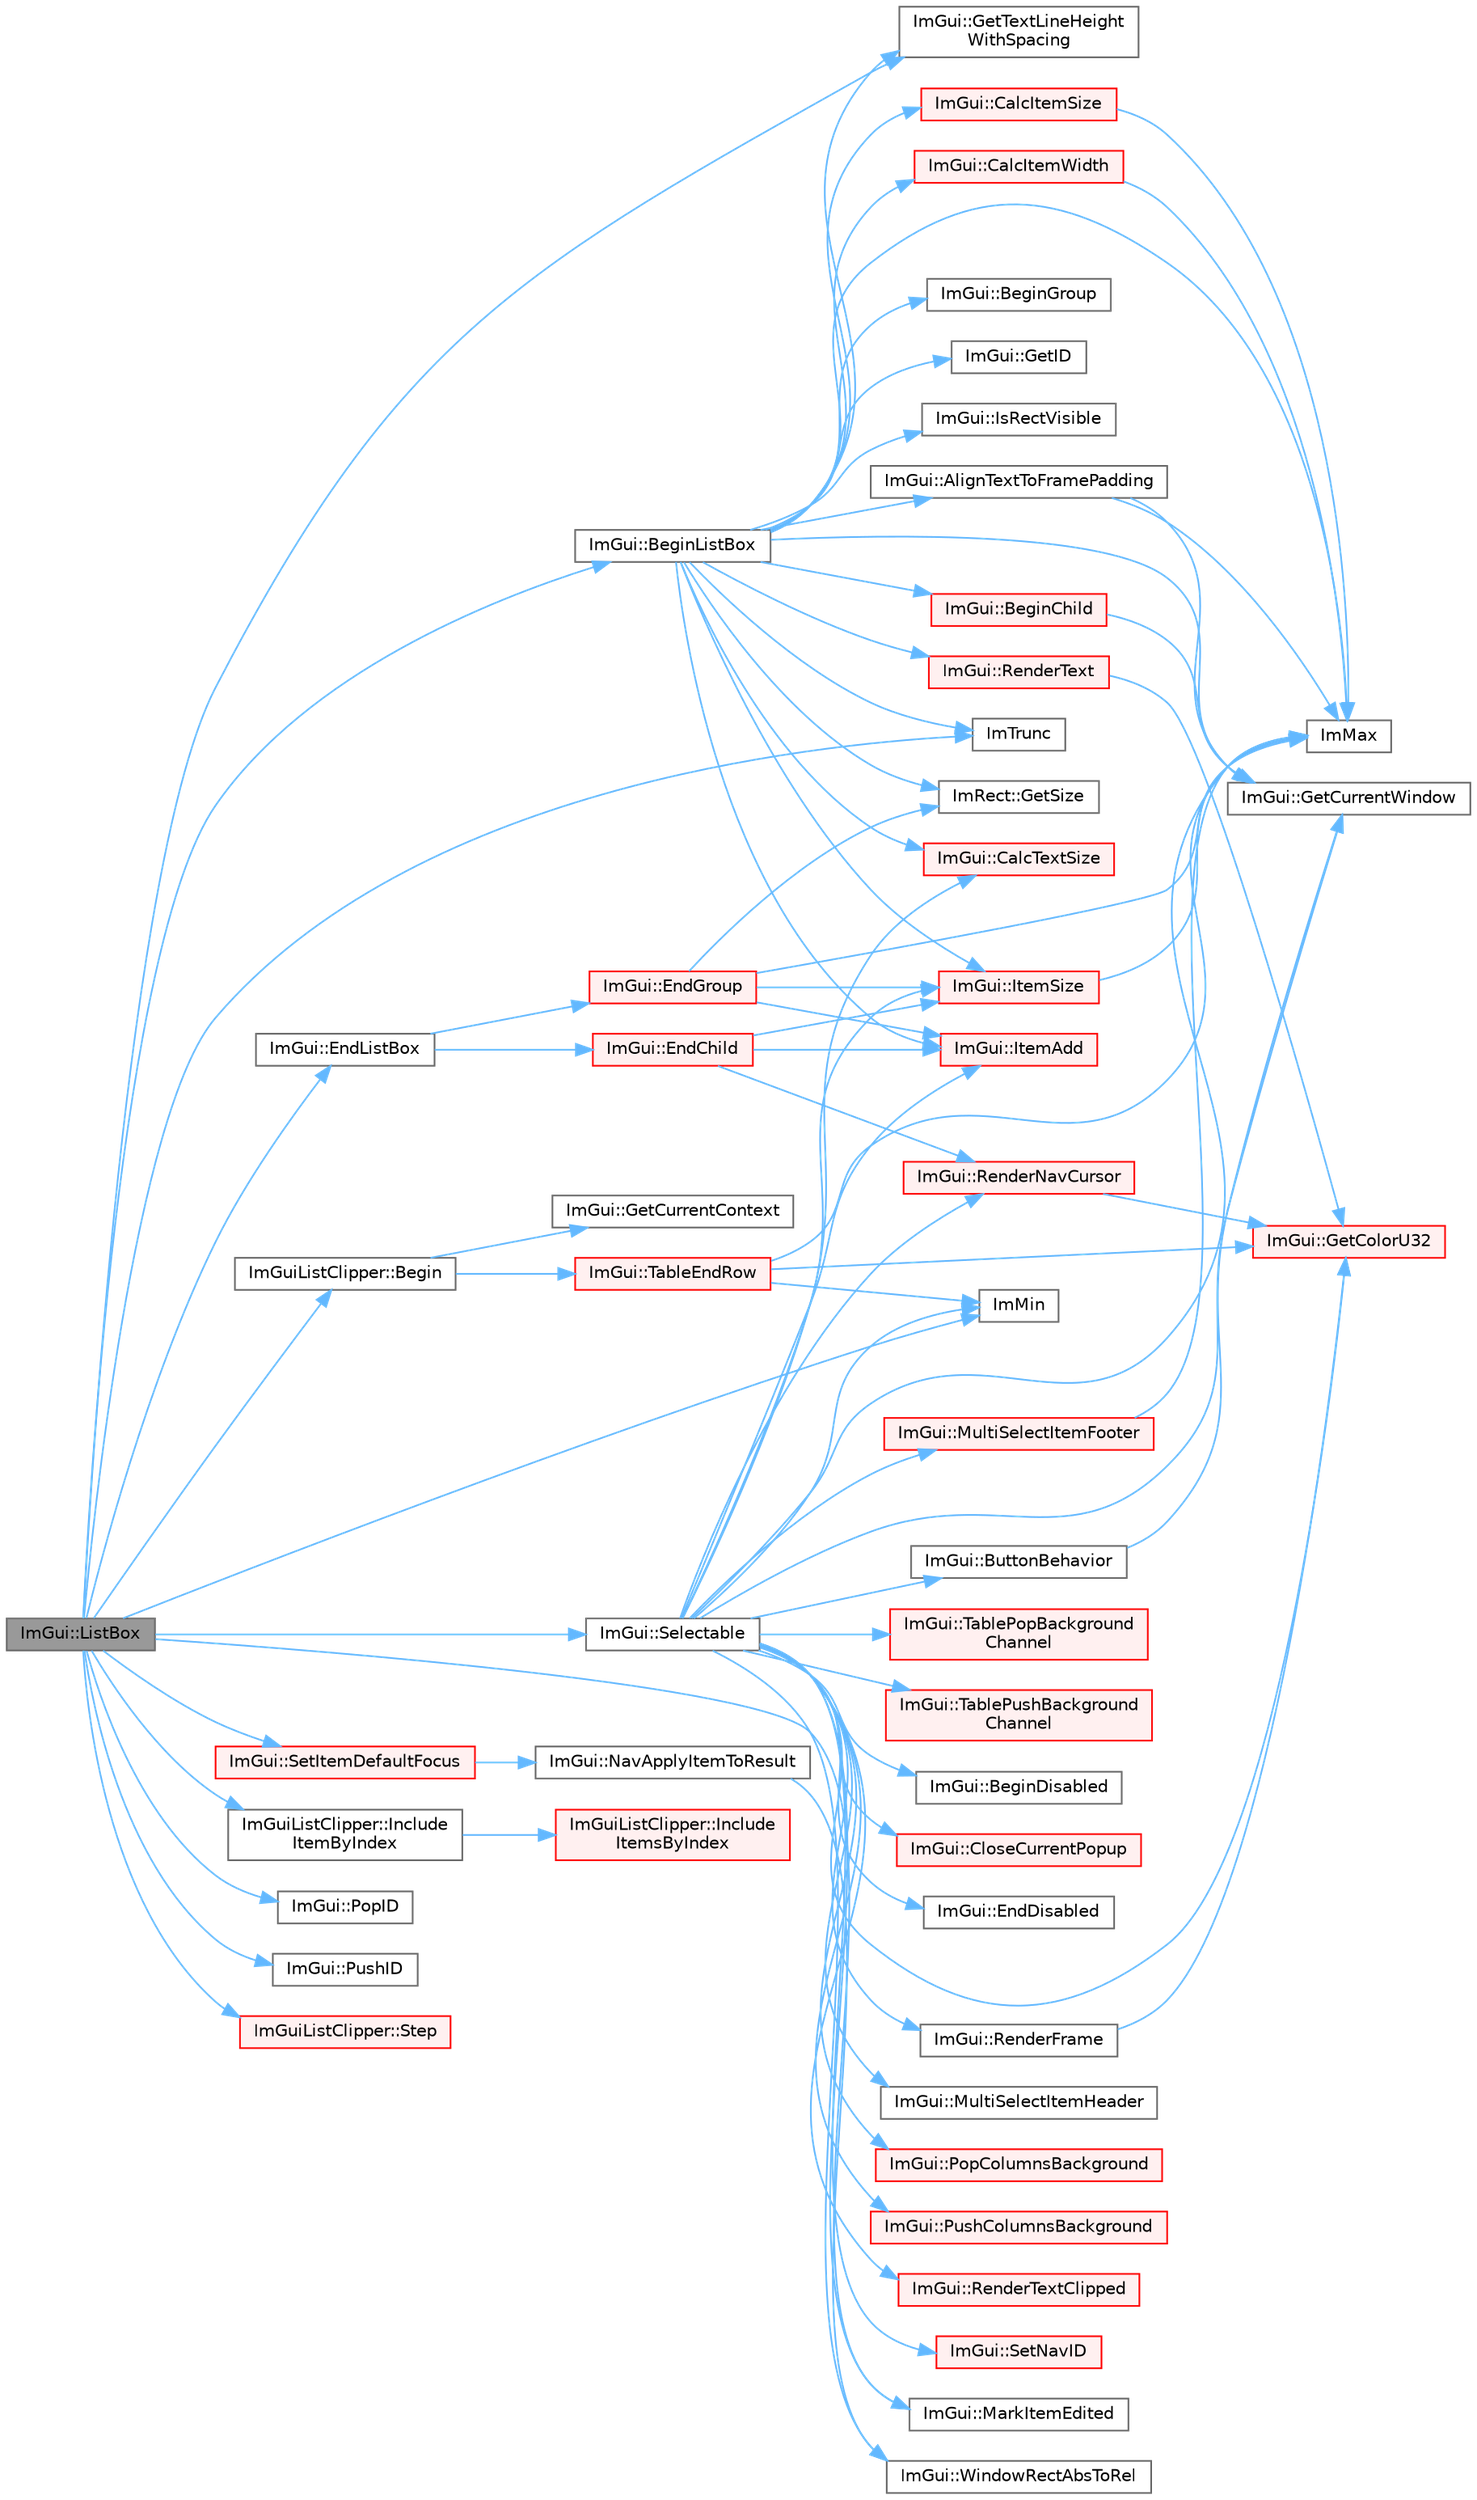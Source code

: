 digraph "ImGui::ListBox"
{
 // LATEX_PDF_SIZE
  bgcolor="transparent";
  edge [fontname=Helvetica,fontsize=10,labelfontname=Helvetica,labelfontsize=10];
  node [fontname=Helvetica,fontsize=10,shape=box,height=0.2,width=0.4];
  rankdir="LR";
  Node1 [id="Node000001",label="ImGui::ListBox",height=0.2,width=0.4,color="gray40", fillcolor="grey60", style="filled", fontcolor="black",tooltip=" "];
  Node1 -> Node2 [id="edge1_Node000001_Node000002",color="steelblue1",style="solid",tooltip=" "];
  Node2 [id="Node000002",label="ImGuiListClipper::Begin",height=0.2,width=0.4,color="grey40", fillcolor="white", style="filled",URL="$struct_im_gui_list_clipper.html#a746fbd724a41dbe88fef4875a2b1e9c7",tooltip=" "];
  Node2 -> Node3 [id="edge2_Node000002_Node000003",color="steelblue1",style="solid",tooltip=" "];
  Node3 [id="Node000003",label="ImGui::GetCurrentContext",height=0.2,width=0.4,color="grey40", fillcolor="white", style="filled",URL="$namespace_im_gui.html#af557a6de5538099a0f6047eb994bbf42",tooltip=" "];
  Node2 -> Node4 [id="edge3_Node000002_Node000004",color="steelblue1",style="solid",tooltip=" "];
  Node4 [id="Node000004",label="ImGui::TableEndRow",height=0.2,width=0.4,color="red", fillcolor="#FFF0F0", style="filled",URL="$namespace_im_gui.html#a6bc4ce6f7ff9f8268473f5e538a1181f",tooltip=" "];
  Node4 -> Node9 [id="edge4_Node000004_Node000009",color="steelblue1",style="solid",tooltip=" "];
  Node9 [id="Node000009",label="ImGui::GetColorU32",height=0.2,width=0.4,color="red", fillcolor="#FFF0F0", style="filled",URL="$namespace_im_gui.html#a0de2d9bd347d9866511eb8d014e62556",tooltip=" "];
  Node4 -> Node6 [id="edge5_Node000004_Node000006",color="steelblue1",style="solid",tooltip=" "];
  Node6 [id="Node000006",label="ImMax",height=0.2,width=0.4,color="grey40", fillcolor="white", style="filled",URL="$imgui__internal_8h.html#a7667efd95147d0422f140917c71a9226",tooltip=" "];
  Node4 -> Node7 [id="edge6_Node000004_Node000007",color="steelblue1",style="solid",tooltip=" "];
  Node7 [id="Node000007",label="ImMin",height=0.2,width=0.4,color="grey40", fillcolor="white", style="filled",URL="$imgui__internal_8h.html#a7f9d7828066a9d61b5630adcdf4655d3",tooltip=" "];
  Node1 -> Node25 [id="edge7_Node000001_Node000025",color="steelblue1",style="solid",tooltip=" "];
  Node25 [id="Node000025",label="ImGui::BeginListBox",height=0.2,width=0.4,color="grey40", fillcolor="white", style="filled",URL="$namespace_im_gui.html#a2f37c541760a39c189ebdd86c15b60d9",tooltip=" "];
  Node25 -> Node26 [id="edge8_Node000025_Node000026",color="steelblue1",style="solid",tooltip=" "];
  Node26 [id="Node000026",label="ImGui::AlignTextToFramePadding",height=0.2,width=0.4,color="grey40", fillcolor="white", style="filled",URL="$namespace_im_gui.html#ae14be3a3bec106de7c91aaa2a9a558a1",tooltip=" "];
  Node26 -> Node27 [id="edge9_Node000026_Node000027",color="steelblue1",style="solid",tooltip=" "];
  Node27 [id="Node000027",label="ImGui::GetCurrentWindow",height=0.2,width=0.4,color="grey40", fillcolor="white", style="filled",URL="$namespace_im_gui.html#ac452417b5004ca16a814a72cff153526",tooltip=" "];
  Node26 -> Node6 [id="edge10_Node000026_Node000006",color="steelblue1",style="solid",tooltip=" "];
  Node25 -> Node28 [id="edge11_Node000025_Node000028",color="steelblue1",style="solid",tooltip=" "];
  Node28 [id="Node000028",label="ImGui::BeginChild",height=0.2,width=0.4,color="red", fillcolor="#FFF0F0", style="filled",URL="$namespace_im_gui.html#aebac8b07ee9ea0e452c98813a3e907c3",tooltip=" "];
  Node28 -> Node27 [id="edge12_Node000028_Node000027",color="steelblue1",style="solid",tooltip=" "];
  Node25 -> Node526 [id="edge13_Node000025_Node000526",color="steelblue1",style="solid",tooltip=" "];
  Node526 [id="Node000526",label="ImGui::BeginGroup",height=0.2,width=0.4,color="grey40", fillcolor="white", style="filled",URL="$namespace_im_gui.html#a42407e196b7ed2a8755bff28aae9805f",tooltip=" "];
  Node25 -> Node521 [id="edge14_Node000025_Node000521",color="steelblue1",style="solid",tooltip=" "];
  Node521 [id="Node000521",label="ImGui::CalcItemSize",height=0.2,width=0.4,color="red", fillcolor="#FFF0F0", style="filled",URL="$namespace_im_gui.html#acaef0497f7982dd98bf215e50129cd9b",tooltip=" "];
  Node521 -> Node6 [id="edge15_Node000521_Node000006",color="steelblue1",style="solid",tooltip=" "];
  Node25 -> Node273 [id="edge16_Node000025_Node000273",color="steelblue1",style="solid",tooltip=" "];
  Node273 [id="Node000273",label="ImGui::CalcItemWidth",height=0.2,width=0.4,color="red", fillcolor="#FFF0F0", style="filled",URL="$namespace_im_gui.html#ab3b3ba92ebd8bca4a552dd93321a1994",tooltip=" "];
  Node273 -> Node6 [id="edge17_Node000273_Node000006",color="steelblue1",style="solid",tooltip=" "];
  Node25 -> Node159 [id="edge18_Node000025_Node000159",color="steelblue1",style="solid",tooltip=" "];
  Node159 [id="Node000159",label="ImGui::CalcTextSize",height=0.2,width=0.4,color="red", fillcolor="#FFF0F0", style="filled",URL="$namespace_im_gui.html#a848b9db6cc4a186751c0ecebcaadc33b",tooltip=" "];
  Node25 -> Node27 [id="edge19_Node000025_Node000027",color="steelblue1",style="solid",tooltip=" "];
  Node25 -> Node527 [id="edge20_Node000025_Node000527",color="steelblue1",style="solid",tooltip=" "];
  Node527 [id="Node000527",label="ImGui::GetID",height=0.2,width=0.4,color="grey40", fillcolor="white", style="filled",URL="$namespace_im_gui.html#a3329b04bd4235e90ad9deb00ffb38ae4",tooltip=" "];
  Node25 -> Node187 [id="edge21_Node000025_Node000187",color="steelblue1",style="solid",tooltip=" "];
  Node187 [id="Node000187",label="ImRect::GetSize",height=0.2,width=0.4,color="grey40", fillcolor="white", style="filled",URL="$struct_im_rect.html#ae459d9c50003058cfb34519a571aaf33",tooltip=" "];
  Node25 -> Node528 [id="edge22_Node000025_Node000528",color="steelblue1",style="solid",tooltip=" "];
  Node528 [id="Node000528",label="ImGui::GetTextLineHeight\lWithSpacing",height=0.2,width=0.4,color="grey40", fillcolor="white", style="filled",URL="$namespace_im_gui.html#aa1616f6082fd210fde8d98c511bf8f56",tooltip=" "];
  Node25 -> Node6 [id="edge23_Node000025_Node000006",color="steelblue1",style="solid",tooltip=" "];
  Node25 -> Node117 [id="edge24_Node000025_Node000117",color="steelblue1",style="solid",tooltip=" "];
  Node117 [id="Node000117",label="ImTrunc",height=0.2,width=0.4,color="grey40", fillcolor="white", style="filled",URL="$imgui__internal_8h.html#a34870cae27ccd450c17ec3d3910b2da4",tooltip=" "];
  Node25 -> Node529 [id="edge25_Node000025_Node000529",color="steelblue1",style="solid",tooltip=" "];
  Node529 [id="Node000529",label="ImGui::IsRectVisible",height=0.2,width=0.4,color="grey40", fillcolor="white", style="filled",URL="$namespace_im_gui.html#a578ead6237b3ed05497ed361f18d9f97",tooltip=" "];
  Node25 -> Node129 [id="edge26_Node000025_Node000129",color="steelblue1",style="solid",tooltip=" "];
  Node129 [id="Node000129",label="ImGui::ItemAdd",height=0.2,width=0.4,color="red", fillcolor="#FFF0F0", style="filled",URL="$namespace_im_gui.html#a0c2ccafc8d403c02a6590ac21157b9ac",tooltip=" "];
  Node25 -> Node188 [id="edge27_Node000025_Node000188",color="steelblue1",style="solid",tooltip=" "];
  Node188 [id="Node000188",label="ImGui::ItemSize",height=0.2,width=0.4,color="red", fillcolor="#FFF0F0", style="filled",URL="$namespace_im_gui.html#a4b5818a652d943ea54e0cec9fb3943d7",tooltip=" "];
  Node188 -> Node6 [id="edge28_Node000188_Node000006",color="steelblue1",style="solid",tooltip=" "];
  Node25 -> Node285 [id="edge29_Node000025_Node000285",color="steelblue1",style="solid",tooltip=" "];
  Node285 [id="Node000285",label="ImGui::RenderText",height=0.2,width=0.4,color="red", fillcolor="#FFF0F0", style="filled",URL="$namespace_im_gui.html#a9971ce57f2a288ac3a12df886c5550d1",tooltip=" "];
  Node285 -> Node9 [id="edge30_Node000285_Node000009",color="steelblue1",style="solid",tooltip=" "];
  Node1 -> Node530 [id="edge31_Node000001_Node000530",color="steelblue1",style="solid",tooltip=" "];
  Node530 [id="Node000530",label="ImGui::EndListBox",height=0.2,width=0.4,color="grey40", fillcolor="white", style="filled",URL="$namespace_im_gui.html#a6a1b63d9b66bb934d995c279ac02daff",tooltip=" "];
  Node530 -> Node307 [id="edge32_Node000530_Node000307",color="steelblue1",style="solid",tooltip=" "];
  Node307 [id="Node000307",label="ImGui::EndChild",height=0.2,width=0.4,color="red", fillcolor="#FFF0F0", style="filled",URL="$namespace_im_gui.html#af8de559a88c1442d6df8c1b04c86e997",tooltip=" "];
  Node307 -> Node129 [id="edge33_Node000307_Node000129",color="steelblue1",style="solid",tooltip=" "];
  Node307 -> Node188 [id="edge34_Node000307_Node000188",color="steelblue1",style="solid",tooltip=" "];
  Node307 -> Node243 [id="edge35_Node000307_Node000243",color="steelblue1",style="solid",tooltip=" "];
  Node243 [id="Node000243",label="ImGui::RenderNavCursor",height=0.2,width=0.4,color="red", fillcolor="#FFF0F0", style="filled",URL="$namespace_im_gui.html#a2722dcfe26c7f6e8cd522102ef5b7df2",tooltip=" "];
  Node243 -> Node9 [id="edge36_Node000243_Node000009",color="steelblue1",style="solid",tooltip=" "];
  Node530 -> Node186 [id="edge37_Node000530_Node000186",color="steelblue1",style="solid",tooltip=" "];
  Node186 [id="Node000186",label="ImGui::EndGroup",height=0.2,width=0.4,color="red", fillcolor="#FFF0F0", style="filled",URL="$namespace_im_gui.html#a05fc97fc64f28a55486087f503d9a622",tooltip=" "];
  Node186 -> Node187 [id="edge38_Node000186_Node000187",color="steelblue1",style="solid",tooltip=" "];
  Node186 -> Node6 [id="edge39_Node000186_Node000006",color="steelblue1",style="solid",tooltip=" "];
  Node186 -> Node129 [id="edge40_Node000186_Node000129",color="steelblue1",style="solid",tooltip=" "];
  Node186 -> Node188 [id="edge41_Node000186_Node000188",color="steelblue1",style="solid",tooltip=" "];
  Node1 -> Node528 [id="edge42_Node000001_Node000528",color="steelblue1",style="solid",tooltip=" "];
  Node1 -> Node7 [id="edge43_Node000001_Node000007",color="steelblue1",style="solid",tooltip=" "];
  Node1 -> Node117 [id="edge44_Node000001_Node000117",color="steelblue1",style="solid",tooltip=" "];
  Node1 -> Node531 [id="edge45_Node000001_Node000531",color="steelblue1",style="solid",tooltip=" "];
  Node531 [id="Node000531",label="ImGuiListClipper::Include\lItemByIndex",height=0.2,width=0.4,color="grey40", fillcolor="white", style="filled",URL="$struct_im_gui_list_clipper.html#a37f10ca5da7a7503866059006b6c76c1",tooltip=" "];
  Node531 -> Node532 [id="edge46_Node000531_Node000532",color="steelblue1",style="solid",tooltip=" "];
  Node532 [id="Node000532",label="ImGuiListClipper::Include\lItemsByIndex",height=0.2,width=0.4,color="red", fillcolor="#FFF0F0", style="filled",URL="$struct_im_gui_list_clipper.html#a7bf69e01d7de8ecf459ba6c697dc932b",tooltip=" "];
  Node1 -> Node292 [id="edge47_Node000001_Node000292",color="steelblue1",style="solid",tooltip=" "];
  Node292 [id="Node000292",label="ImGui::MarkItemEdited",height=0.2,width=0.4,color="grey40", fillcolor="white", style="filled",URL="$namespace_im_gui.html#a83036681a36fbee2d35b5b57a1ef72e6",tooltip=" "];
  Node1 -> Node115 [id="edge48_Node000001_Node000115",color="steelblue1",style="solid",tooltip=" "];
  Node115 [id="Node000115",label="ImGui::PopID",height=0.2,width=0.4,color="grey40", fillcolor="white", style="filled",URL="$namespace_im_gui.html#aba0b2d8f890a5d435ae43d0c4a2d4dd1",tooltip=" "];
  Node1 -> Node116 [id="edge49_Node000001_Node000116",color="steelblue1",style="solid",tooltip=" "];
  Node116 [id="Node000116",label="ImGui::PushID",height=0.2,width=0.4,color="grey40", fillcolor="white", style="filled",URL="$namespace_im_gui.html#a27a8533605dc5b8cabf161bf7715bbde",tooltip=" "];
  Node1 -> Node289 [id="edge50_Node000001_Node000289",color="steelblue1",style="solid",tooltip=" "];
  Node289 [id="Node000289",label="ImGui::Selectable",height=0.2,width=0.4,color="grey40", fillcolor="white", style="filled",URL="$namespace_im_gui.html#af98575238bda183a523df19fb447af60",tooltip=" "];
  Node289 -> Node290 [id="edge51_Node000289_Node000290",color="steelblue1",style="solid",tooltip=" "];
  Node290 [id="Node000290",label="ImGui::BeginDisabled",height=0.2,width=0.4,color="grey40", fillcolor="white", style="filled",URL="$namespace_im_gui.html#ae90e9a26f01d0d45f6bf7ca720d170d1",tooltip=" "];
  Node289 -> Node109 [id="edge52_Node000289_Node000109",color="steelblue1",style="solid",tooltip=" "];
  Node109 [id="Node000109",label="ImGui::ButtonBehavior",height=0.2,width=0.4,color="grey40", fillcolor="white", style="filled",URL="$namespace_im_gui.html#a65a4f18b1bc8ce0f351687922089f374",tooltip=" "];
  Node109 -> Node27 [id="edge53_Node000109_Node000027",color="steelblue1",style="solid",tooltip=" "];
  Node289 -> Node159 [id="edge54_Node000289_Node000159",color="steelblue1",style="solid",tooltip=" "];
  Node289 -> Node291 [id="edge55_Node000289_Node000291",color="steelblue1",style="solid",tooltip=" "];
  Node291 [id="Node000291",label="ImGui::CloseCurrentPopup",height=0.2,width=0.4,color="red", fillcolor="#FFF0F0", style="filled",URL="$namespace_im_gui.html#aeaec6479834db7918260fc082107f90b",tooltip=" "];
  Node289 -> Node185 [id="edge56_Node000289_Node000185",color="steelblue1",style="solid",tooltip=" "];
  Node185 [id="Node000185",label="ImGui::EndDisabled",height=0.2,width=0.4,color="grey40", fillcolor="white", style="filled",URL="$namespace_im_gui.html#a9e6088c6c690ddff1302b6e42b380733",tooltip=" "];
  Node289 -> Node9 [id="edge57_Node000289_Node000009",color="steelblue1",style="solid",tooltip=" "];
  Node289 -> Node27 [id="edge58_Node000289_Node000027",color="steelblue1",style="solid",tooltip=" "];
  Node289 -> Node6 [id="edge59_Node000289_Node000006",color="steelblue1",style="solid",tooltip=" "];
  Node289 -> Node7 [id="edge60_Node000289_Node000007",color="steelblue1",style="solid",tooltip=" "];
  Node289 -> Node129 [id="edge61_Node000289_Node000129",color="steelblue1",style="solid",tooltip=" "];
  Node289 -> Node188 [id="edge62_Node000289_Node000188",color="steelblue1",style="solid",tooltip=" "];
  Node289 -> Node292 [id="edge63_Node000289_Node000292",color="steelblue1",style="solid",tooltip=" "];
  Node289 -> Node293 [id="edge64_Node000289_Node000293",color="steelblue1",style="solid",tooltip=" "];
  Node293 [id="Node000293",label="ImGui::MultiSelectItemFooter",height=0.2,width=0.4,color="red", fillcolor="#FFF0F0", style="filled",URL="$namespace_im_gui.html#a69762bfb0eaf3daa730895737bce05e5",tooltip=" "];
  Node293 -> Node6 [id="edge65_Node000293_Node000006",color="steelblue1",style="solid",tooltip=" "];
  Node289 -> Node297 [id="edge66_Node000289_Node000297",color="steelblue1",style="solid",tooltip=" "];
  Node297 [id="Node000297",label="ImGui::MultiSelectItemHeader",height=0.2,width=0.4,color="grey40", fillcolor="white", style="filled",URL="$namespace_im_gui.html#a42a98da805c3612b26b829e0567fdc0f",tooltip=" "];
  Node289 -> Node298 [id="edge67_Node000289_Node000298",color="steelblue1",style="solid",tooltip=" "];
  Node298 [id="Node000298",label="ImGui::PopColumnsBackground",height=0.2,width=0.4,color="red", fillcolor="#FFF0F0", style="filled",URL="$namespace_im_gui.html#a27c737fa1fc79164fc7d840e858b1845",tooltip=" "];
  Node289 -> Node299 [id="edge68_Node000289_Node000299",color="steelblue1",style="solid",tooltip=" "];
  Node299 [id="Node000299",label="ImGui::PushColumnsBackground",height=0.2,width=0.4,color="red", fillcolor="#FFF0F0", style="filled",URL="$namespace_im_gui.html#a39f557bf00d94069a41b0d40bd72c522",tooltip=" "];
  Node289 -> Node242 [id="edge69_Node000289_Node000242",color="steelblue1",style="solid",tooltip=" "];
  Node242 [id="Node000242",label="ImGui::RenderFrame",height=0.2,width=0.4,color="grey40", fillcolor="white", style="filled",URL="$namespace_im_gui.html#a6eb97ff501764c37df4ffd99ebadeba7",tooltip=" "];
  Node242 -> Node9 [id="edge70_Node000242_Node000009",color="steelblue1",style="solid",tooltip=" "];
  Node289 -> Node243 [id="edge71_Node000289_Node000243",color="steelblue1",style="solid",tooltip=" "];
  Node289 -> Node286 [id="edge72_Node000289_Node000286",color="steelblue1",style="solid",tooltip=" "];
  Node286 [id="Node000286",label="ImGui::RenderTextClipped",height=0.2,width=0.4,color="red", fillcolor="#FFF0F0", style="filled",URL="$namespace_im_gui.html#ab362eafae794c7364a6b96ea06f38eb9",tooltip=" "];
  Node289 -> Node194 [id="edge73_Node000289_Node000194",color="steelblue1",style="solid",tooltip=" "];
  Node194 [id="Node000194",label="ImGui::SetNavID",height=0.2,width=0.4,color="red", fillcolor="#FFF0F0", style="filled",URL="$namespace_im_gui.html#a101d94ec7f8e0a219bbaee58558316eb",tooltip=" "];
  Node289 -> Node300 [id="edge74_Node000289_Node000300",color="steelblue1",style="solid",tooltip=" "];
  Node300 [id="Node000300",label="ImGui::TablePopBackground\lChannel",height=0.2,width=0.4,color="red", fillcolor="#FFF0F0", style="filled",URL="$namespace_im_gui.html#a4fe11c430ad1b6597d4ffbde7cdf257e",tooltip=" "];
  Node289 -> Node301 [id="edge75_Node000289_Node000301",color="steelblue1",style="solid",tooltip=" "];
  Node301 [id="Node000301",label="ImGui::TablePushBackground\lChannel",height=0.2,width=0.4,color="red", fillcolor="#FFF0F0", style="filled",URL="$namespace_im_gui.html#a6b6e0c511477248e9dd485c359f52eeb",tooltip=" "];
  Node289 -> Node150 [id="edge76_Node000289_Node000150",color="steelblue1",style="solid",tooltip=" "];
  Node150 [id="Node000150",label="ImGui::WindowRectAbsToRel",height=0.2,width=0.4,color="grey40", fillcolor="white", style="filled",URL="$namespace_im_gui.html#a06d8e9fae450c785dc8f61f6e03462a7",tooltip=" "];
  Node1 -> Node534 [id="edge77_Node000001_Node000534",color="steelblue1",style="solid",tooltip=" "];
  Node534 [id="Node000534",label="ImGui::SetItemDefaultFocus",height=0.2,width=0.4,color="red", fillcolor="#FFF0F0", style="filled",URL="$namespace_im_gui.html#a3720a69496e9b8cf110a11dfe7d334e6",tooltip=" "];
  Node534 -> Node149 [id="edge78_Node000534_Node000149",color="steelblue1",style="solid",tooltip=" "];
  Node149 [id="Node000149",label="ImGui::NavApplyItemToResult",height=0.2,width=0.4,color="grey40", fillcolor="white", style="filled",URL="$namespace_im_gui.html#afc3f5b074b158526cfe8531de843aa5f",tooltip=" "];
  Node149 -> Node150 [id="edge79_Node000149_Node000150",color="steelblue1",style="solid",tooltip=" "];
  Node1 -> Node537 [id="edge80_Node000001_Node000537",color="steelblue1",style="solid",tooltip=" "];
  Node537 [id="Node000537",label="ImGuiListClipper::Step",height=0.2,width=0.4,color="red", fillcolor="#FFF0F0", style="filled",URL="$struct_im_gui_list_clipper.html#ac3e115812c3c4e5a39578a7aa955379a",tooltip=" "];
}
